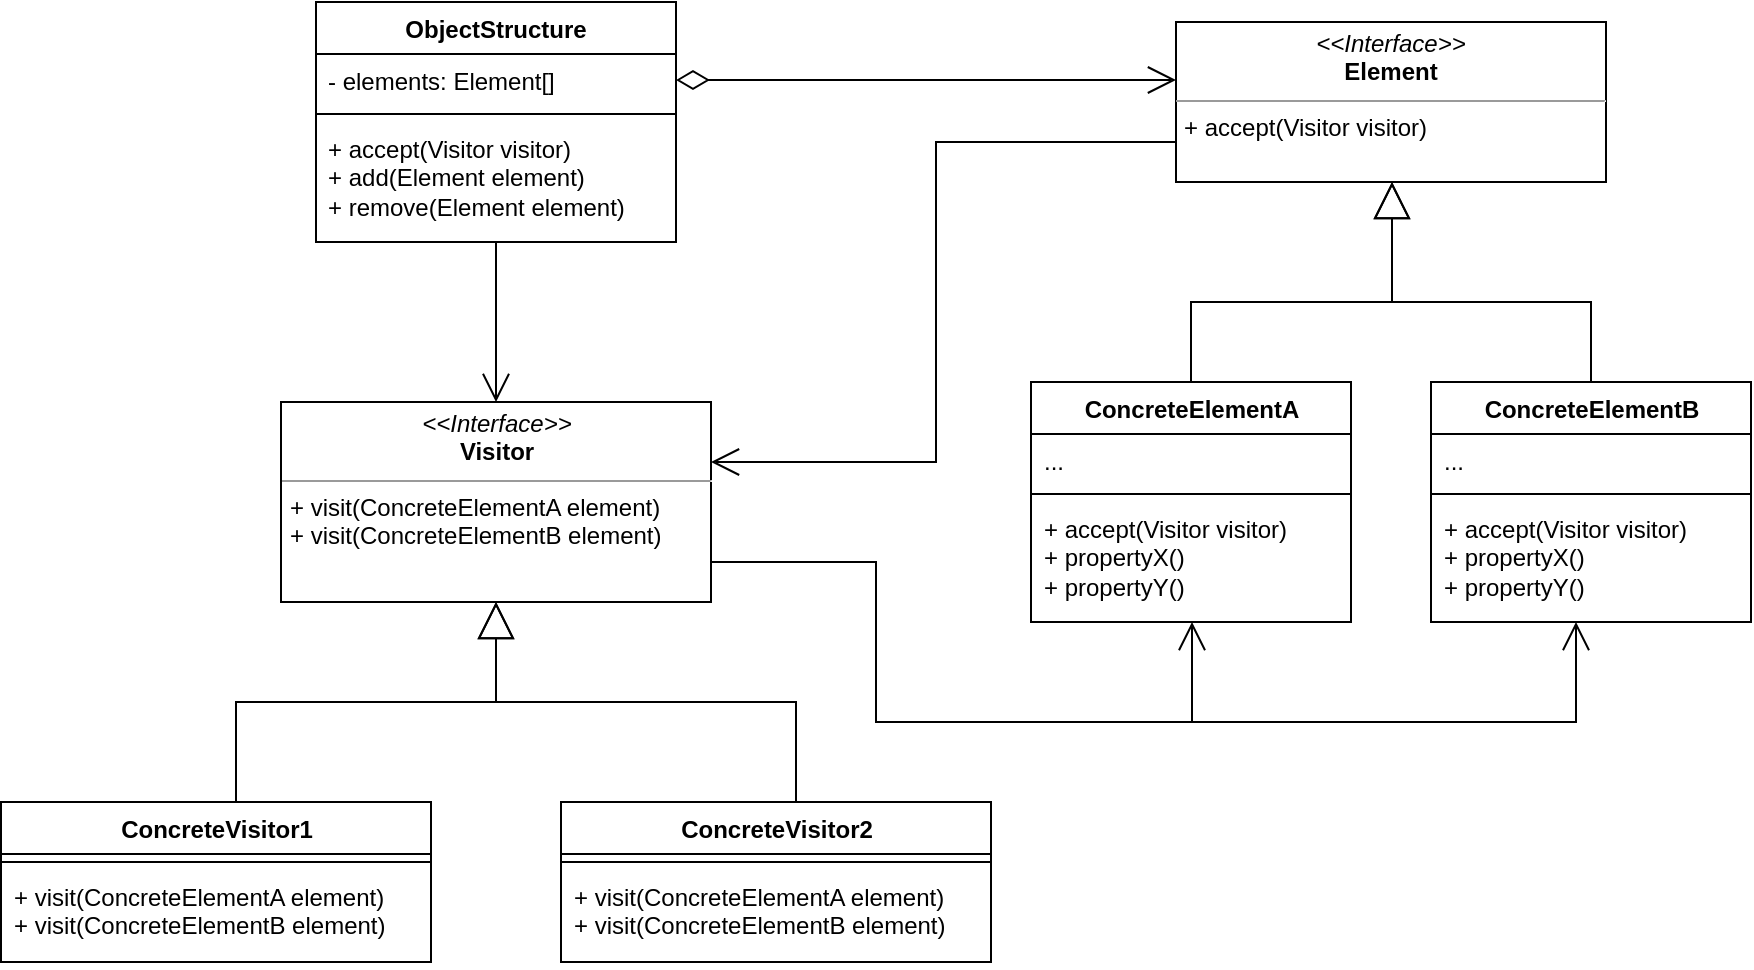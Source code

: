 <mxfile version="21.2.8" type="device">
  <diagram id="C5RBs43oDa-KdzZeNtuy" name="Page-1">
    <mxGraphModel dx="1195" dy="703" grid="1" gridSize="10" guides="1" tooltips="1" connect="1" arrows="1" fold="1" page="1" pageScale="1" pageWidth="827" pageHeight="1169" math="0" shadow="0">
      <root>
        <mxCell id="WIyWlLk6GJQsqaUBKTNV-0" />
        <mxCell id="WIyWlLk6GJQsqaUBKTNV-1" parent="WIyWlLk6GJQsqaUBKTNV-0" />
        <mxCell id="kPco_dgiSw2OUA8bMULQ-0" value="ObjectStructure" style="swimlane;fontStyle=1;align=center;verticalAlign=top;childLayout=stackLayout;horizontal=1;startSize=26;horizontalStack=0;resizeParent=1;resizeParentMax=0;resizeLast=0;collapsible=1;marginBottom=0;whiteSpace=wrap;html=1;" vertex="1" parent="WIyWlLk6GJQsqaUBKTNV-1">
          <mxGeometry x="200" y="80" width="180" height="120" as="geometry" />
        </mxCell>
        <mxCell id="kPco_dgiSw2OUA8bMULQ-1" value="- elements: Element[]" style="text;strokeColor=none;fillColor=none;align=left;verticalAlign=top;spacingLeft=4;spacingRight=4;overflow=hidden;rotatable=0;points=[[0,0.5],[1,0.5]];portConstraint=eastwest;whiteSpace=wrap;html=1;" vertex="1" parent="kPco_dgiSw2OUA8bMULQ-0">
          <mxGeometry y="26" width="180" height="26" as="geometry" />
        </mxCell>
        <mxCell id="kPco_dgiSw2OUA8bMULQ-2" value="" style="line;strokeWidth=1;fillColor=none;align=left;verticalAlign=middle;spacingTop=-1;spacingLeft=3;spacingRight=3;rotatable=0;labelPosition=right;points=[];portConstraint=eastwest;strokeColor=inherit;" vertex="1" parent="kPco_dgiSw2OUA8bMULQ-0">
          <mxGeometry y="52" width="180" height="8" as="geometry" />
        </mxCell>
        <mxCell id="kPco_dgiSw2OUA8bMULQ-3" value="&lt;div&gt;+ accept(Visitor visitor)&lt;/div&gt;&lt;div&gt;+ add(Element element)&lt;/div&gt;&lt;div&gt;+ remove(Element element)&lt;/div&gt;" style="text;strokeColor=none;fillColor=none;align=left;verticalAlign=top;spacingLeft=4;spacingRight=4;overflow=hidden;rotatable=0;points=[[0,0.5],[1,0.5]];portConstraint=eastwest;whiteSpace=wrap;html=1;" vertex="1" parent="kPco_dgiSw2OUA8bMULQ-0">
          <mxGeometry y="60" width="180" height="60" as="geometry" />
        </mxCell>
        <mxCell id="kPco_dgiSw2OUA8bMULQ-4" value="&lt;p style=&quot;margin:0px;margin-top:4px;text-align:center;&quot;&gt;&lt;i&gt;&amp;lt;&amp;lt;Interface&amp;gt;&amp;gt;&lt;/i&gt;&lt;br&gt;&lt;b&gt;Visitor&lt;/b&gt;&lt;/p&gt;&lt;hr size=&quot;1&quot;&gt;&lt;p style=&quot;margin:0px;margin-left:4px;&quot;&gt;+ visit(ConcreteElementA element)&lt;/p&gt;&lt;p style=&quot;margin:0px;margin-left:4px;&quot;&gt;+ visit(ConcreteElementB element)&lt;/p&gt;" style="verticalAlign=top;align=left;overflow=fill;fontSize=12;fontFamily=Helvetica;html=1;whiteSpace=wrap;" vertex="1" parent="WIyWlLk6GJQsqaUBKTNV-1">
          <mxGeometry x="182.5" y="280" width="215" height="100" as="geometry" />
        </mxCell>
        <mxCell id="kPco_dgiSw2OUA8bMULQ-5" value="ConcreteVisitor1" style="swimlane;fontStyle=1;align=center;verticalAlign=top;childLayout=stackLayout;horizontal=1;startSize=26;horizontalStack=0;resizeParent=1;resizeParentMax=0;resizeLast=0;collapsible=1;marginBottom=0;whiteSpace=wrap;html=1;" vertex="1" parent="WIyWlLk6GJQsqaUBKTNV-1">
          <mxGeometry x="42.5" y="480" width="215" height="80" as="geometry" />
        </mxCell>
        <mxCell id="kPco_dgiSw2OUA8bMULQ-7" value="" style="line;strokeWidth=1;fillColor=none;align=left;verticalAlign=middle;spacingTop=-1;spacingLeft=3;spacingRight=3;rotatable=0;labelPosition=right;points=[];portConstraint=eastwest;strokeColor=inherit;" vertex="1" parent="kPco_dgiSw2OUA8bMULQ-5">
          <mxGeometry y="26" width="215" height="8" as="geometry" />
        </mxCell>
        <mxCell id="kPco_dgiSw2OUA8bMULQ-8" value="&lt;div&gt;+ visit(ConcreteElementA element)&lt;/div&gt;&lt;div&gt;+ visit(ConcreteElementB element)&lt;/div&gt;" style="text;strokeColor=none;fillColor=none;align=left;verticalAlign=top;spacingLeft=4;spacingRight=4;overflow=hidden;rotatable=0;points=[[0,0.5],[1,0.5]];portConstraint=eastwest;whiteSpace=wrap;html=1;" vertex="1" parent="kPco_dgiSw2OUA8bMULQ-5">
          <mxGeometry y="34" width="215" height="46" as="geometry" />
        </mxCell>
        <mxCell id="kPco_dgiSw2OUA8bMULQ-9" value="ConcreteVisitor2" style="swimlane;fontStyle=1;align=center;verticalAlign=top;childLayout=stackLayout;horizontal=1;startSize=26;horizontalStack=0;resizeParent=1;resizeParentMax=0;resizeLast=0;collapsible=1;marginBottom=0;whiteSpace=wrap;html=1;" vertex="1" parent="WIyWlLk6GJQsqaUBKTNV-1">
          <mxGeometry x="322.5" y="480" width="215" height="80" as="geometry" />
        </mxCell>
        <mxCell id="kPco_dgiSw2OUA8bMULQ-11" value="" style="line;strokeWidth=1;fillColor=none;align=left;verticalAlign=middle;spacingTop=-1;spacingLeft=3;spacingRight=3;rotatable=0;labelPosition=right;points=[];portConstraint=eastwest;strokeColor=inherit;" vertex="1" parent="kPco_dgiSw2OUA8bMULQ-9">
          <mxGeometry y="26" width="215" height="8" as="geometry" />
        </mxCell>
        <mxCell id="kPco_dgiSw2OUA8bMULQ-12" value="&lt;div&gt;+ visit(ConcreteElementA element)&lt;/div&gt;&lt;div&gt;+ visit(ConcreteElementB element)&lt;/div&gt;" style="text;strokeColor=none;fillColor=none;align=left;verticalAlign=top;spacingLeft=4;spacingRight=4;overflow=hidden;rotatable=0;points=[[0,0.5],[1,0.5]];portConstraint=eastwest;whiteSpace=wrap;html=1;" vertex="1" parent="kPco_dgiSw2OUA8bMULQ-9">
          <mxGeometry y="34" width="215" height="46" as="geometry" />
        </mxCell>
        <mxCell id="kPco_dgiSw2OUA8bMULQ-13" value="" style="endArrow=block;endSize=16;endFill=0;html=1;rounded=0;edgeStyle=orthogonalEdgeStyle;" edge="1" parent="WIyWlLk6GJQsqaUBKTNV-1" source="kPco_dgiSw2OUA8bMULQ-5" target="kPco_dgiSw2OUA8bMULQ-4">
          <mxGeometry width="160" relative="1" as="geometry">
            <mxPoint x="130" y="420" as="sourcePoint" />
            <mxPoint x="290" y="420" as="targetPoint" />
            <Array as="points">
              <mxPoint x="160" y="430" />
              <mxPoint x="290" y="430" />
            </Array>
          </mxGeometry>
        </mxCell>
        <mxCell id="kPco_dgiSw2OUA8bMULQ-14" value="" style="endArrow=block;endSize=16;endFill=0;html=1;rounded=0;edgeStyle=orthogonalEdgeStyle;" edge="1" parent="WIyWlLk6GJQsqaUBKTNV-1" source="kPco_dgiSw2OUA8bMULQ-9" target="kPco_dgiSw2OUA8bMULQ-4">
          <mxGeometry width="160" relative="1" as="geometry">
            <mxPoint x="480" y="450" as="sourcePoint" />
            <mxPoint x="620" y="350" as="targetPoint" />
            <Array as="points">
              <mxPoint x="440" y="430" />
              <mxPoint x="290" y="430" />
            </Array>
          </mxGeometry>
        </mxCell>
        <mxCell id="kPco_dgiSw2OUA8bMULQ-15" value="" style="endArrow=open;endFill=1;endSize=12;html=1;rounded=0;" edge="1" parent="WIyWlLk6GJQsqaUBKTNV-1" source="kPco_dgiSw2OUA8bMULQ-0" target="kPco_dgiSw2OUA8bMULQ-4">
          <mxGeometry width="160" relative="1" as="geometry">
            <mxPoint x="290" y="220" as="sourcePoint" />
            <mxPoint x="450" y="220" as="targetPoint" />
          </mxGeometry>
        </mxCell>
        <mxCell id="kPco_dgiSw2OUA8bMULQ-16" value="&lt;p style=&quot;margin:0px;margin-top:4px;text-align:center;&quot;&gt;&lt;i&gt;&amp;lt;&amp;lt;Interface&amp;gt;&amp;gt;&lt;/i&gt;&lt;br&gt;&lt;b&gt;Element&lt;/b&gt;&lt;br&gt;&lt;/p&gt;&lt;hr size=&quot;1&quot;&gt;&lt;p style=&quot;margin:0px;margin-left:4px;&quot;&gt;+ accept(Visitor visitor)&lt;/p&gt;" style="verticalAlign=top;align=left;overflow=fill;fontSize=12;fontFamily=Helvetica;html=1;whiteSpace=wrap;" vertex="1" parent="WIyWlLk6GJQsqaUBKTNV-1">
          <mxGeometry x="630" y="90" width="215" height="80" as="geometry" />
        </mxCell>
        <mxCell id="kPco_dgiSw2OUA8bMULQ-17" value="" style="endArrow=open;endFill=1;endSize=12;html=1;rounded=0;edgeStyle=orthogonalEdgeStyle;" edge="1" parent="WIyWlLk6GJQsqaUBKTNV-1" source="kPco_dgiSw2OUA8bMULQ-16" target="kPco_dgiSw2OUA8bMULQ-4">
          <mxGeometry width="160" relative="1" as="geometry">
            <mxPoint x="470" y="230" as="sourcePoint" />
            <mxPoint x="470" y="310" as="targetPoint" />
            <Array as="points">
              <mxPoint x="510" y="150" />
              <mxPoint x="510" y="310" />
            </Array>
          </mxGeometry>
        </mxCell>
        <mxCell id="kPco_dgiSw2OUA8bMULQ-19" value="" style="endArrow=open;html=1;endSize=12;startArrow=diamondThin;startSize=14;startFill=0;edgeStyle=orthogonalEdgeStyle;rounded=0;" edge="1" parent="WIyWlLk6GJQsqaUBKTNV-1" source="kPco_dgiSw2OUA8bMULQ-1" target="kPco_dgiSw2OUA8bMULQ-16">
          <mxGeometry relative="1" as="geometry">
            <mxPoint x="390" y="40" as="sourcePoint" />
            <mxPoint x="550" y="40" as="targetPoint" />
            <Array as="points">
              <mxPoint x="460" y="119" />
              <mxPoint x="460" y="119" />
            </Array>
            <mxPoint as="offset" />
          </mxGeometry>
        </mxCell>
        <mxCell id="kPco_dgiSw2OUA8bMULQ-22" value="ConcreteElementA" style="swimlane;fontStyle=1;align=center;verticalAlign=top;childLayout=stackLayout;horizontal=1;startSize=26;horizontalStack=0;resizeParent=1;resizeParentMax=0;resizeLast=0;collapsible=1;marginBottom=0;whiteSpace=wrap;html=1;" vertex="1" parent="WIyWlLk6GJQsqaUBKTNV-1">
          <mxGeometry x="557.5" y="270" width="160" height="120" as="geometry" />
        </mxCell>
        <mxCell id="kPco_dgiSw2OUA8bMULQ-23" value="..." style="text;strokeColor=none;fillColor=none;align=left;verticalAlign=top;spacingLeft=4;spacingRight=4;overflow=hidden;rotatable=0;points=[[0,0.5],[1,0.5]];portConstraint=eastwest;whiteSpace=wrap;html=1;" vertex="1" parent="kPco_dgiSw2OUA8bMULQ-22">
          <mxGeometry y="26" width="160" height="26" as="geometry" />
        </mxCell>
        <mxCell id="kPco_dgiSw2OUA8bMULQ-24" value="" style="line;strokeWidth=1;fillColor=none;align=left;verticalAlign=middle;spacingTop=-1;spacingLeft=3;spacingRight=3;rotatable=0;labelPosition=right;points=[];portConstraint=eastwest;strokeColor=inherit;" vertex="1" parent="kPco_dgiSw2OUA8bMULQ-22">
          <mxGeometry y="52" width="160" height="8" as="geometry" />
        </mxCell>
        <mxCell id="kPco_dgiSw2OUA8bMULQ-25" value="&lt;div&gt;+ accept(Visitor visitor)&lt;br&gt;&lt;/div&gt;&lt;div&gt;+ propertyX()&lt;/div&gt;&lt;div&gt;+ propertyY()&lt;br&gt;&lt;/div&gt;&lt;div&gt;&lt;br&gt;&lt;/div&gt;" style="text;strokeColor=none;fillColor=none;align=left;verticalAlign=top;spacingLeft=4;spacingRight=4;overflow=hidden;rotatable=0;points=[[0,0.5],[1,0.5]];portConstraint=eastwest;whiteSpace=wrap;html=1;" vertex="1" parent="kPco_dgiSw2OUA8bMULQ-22">
          <mxGeometry y="60" width="160" height="60" as="geometry" />
        </mxCell>
        <mxCell id="kPco_dgiSw2OUA8bMULQ-26" value="ConcreteElementB" style="swimlane;fontStyle=1;align=center;verticalAlign=top;childLayout=stackLayout;horizontal=1;startSize=26;horizontalStack=0;resizeParent=1;resizeParentMax=0;resizeLast=0;collapsible=1;marginBottom=0;whiteSpace=wrap;html=1;" vertex="1" parent="WIyWlLk6GJQsqaUBKTNV-1">
          <mxGeometry x="757.5" y="270" width="160" height="120" as="geometry" />
        </mxCell>
        <mxCell id="kPco_dgiSw2OUA8bMULQ-27" value="..." style="text;strokeColor=none;fillColor=none;align=left;verticalAlign=top;spacingLeft=4;spacingRight=4;overflow=hidden;rotatable=0;points=[[0,0.5],[1,0.5]];portConstraint=eastwest;whiteSpace=wrap;html=1;" vertex="1" parent="kPco_dgiSw2OUA8bMULQ-26">
          <mxGeometry y="26" width="160" height="26" as="geometry" />
        </mxCell>
        <mxCell id="kPco_dgiSw2OUA8bMULQ-28" value="" style="line;strokeWidth=1;fillColor=none;align=left;verticalAlign=middle;spacingTop=-1;spacingLeft=3;spacingRight=3;rotatable=0;labelPosition=right;points=[];portConstraint=eastwest;strokeColor=inherit;" vertex="1" parent="kPco_dgiSw2OUA8bMULQ-26">
          <mxGeometry y="52" width="160" height="8" as="geometry" />
        </mxCell>
        <mxCell id="kPco_dgiSw2OUA8bMULQ-29" value="&lt;div&gt;+ accept(Visitor visitor)&lt;br&gt;&lt;/div&gt;&lt;div&gt;+ propertyX()&lt;/div&gt;&lt;div&gt;+ propertyY()&lt;br&gt;&lt;/div&gt;&lt;div&gt;&lt;br&gt;&lt;/div&gt;" style="text;strokeColor=none;fillColor=none;align=left;verticalAlign=top;spacingLeft=4;spacingRight=4;overflow=hidden;rotatable=0;points=[[0,0.5],[1,0.5]];portConstraint=eastwest;whiteSpace=wrap;html=1;" vertex="1" parent="kPco_dgiSw2OUA8bMULQ-26">
          <mxGeometry y="60" width="160" height="60" as="geometry" />
        </mxCell>
        <mxCell id="kPco_dgiSw2OUA8bMULQ-30" value="" style="endArrow=block;endSize=16;endFill=0;html=1;rounded=0;edgeStyle=orthogonalEdgeStyle;" edge="1" parent="WIyWlLk6GJQsqaUBKTNV-1" source="kPco_dgiSw2OUA8bMULQ-22" target="kPco_dgiSw2OUA8bMULQ-16">
          <mxGeometry width="160" relative="1" as="geometry">
            <mxPoint x="560" y="430" as="sourcePoint" />
            <mxPoint x="720" y="430" as="targetPoint" />
            <Array as="points">
              <mxPoint x="638" y="230" />
              <mxPoint x="738" y="230" />
            </Array>
          </mxGeometry>
        </mxCell>
        <mxCell id="kPco_dgiSw2OUA8bMULQ-31" value="" style="endArrow=block;endSize=16;endFill=0;html=1;rounded=0;edgeStyle=orthogonalEdgeStyle;" edge="1" parent="WIyWlLk6GJQsqaUBKTNV-1" source="kPco_dgiSw2OUA8bMULQ-26" target="kPco_dgiSw2OUA8bMULQ-16">
          <mxGeometry width="160" relative="1" as="geometry">
            <mxPoint x="810" y="450" as="sourcePoint" />
            <mxPoint x="970" y="450" as="targetPoint" />
            <Array as="points">
              <mxPoint x="838" y="230" />
              <mxPoint x="738" y="230" />
            </Array>
          </mxGeometry>
        </mxCell>
        <mxCell id="kPco_dgiSw2OUA8bMULQ-32" value="" style="endArrow=open;endFill=1;endSize=12;html=1;rounded=0;edgeStyle=orthogonalEdgeStyle;" edge="1" parent="WIyWlLk6GJQsqaUBKTNV-1" source="kPco_dgiSw2OUA8bMULQ-4" target="kPco_dgiSw2OUA8bMULQ-22">
          <mxGeometry width="160" relative="1" as="geometry">
            <mxPoint x="892" y="500" as="sourcePoint" />
            <mxPoint x="660" y="660" as="targetPoint" />
            <Array as="points">
              <mxPoint x="480" y="360" />
              <mxPoint x="480" y="440" />
              <mxPoint x="638" y="440" />
            </Array>
          </mxGeometry>
        </mxCell>
        <mxCell id="kPco_dgiSw2OUA8bMULQ-33" value="" style="endArrow=open;endFill=1;endSize=12;html=1;rounded=0;edgeStyle=orthogonalEdgeStyle;" edge="1" parent="WIyWlLk6GJQsqaUBKTNV-1" source="kPco_dgiSw2OUA8bMULQ-4" target="kPco_dgiSw2OUA8bMULQ-26">
          <mxGeometry width="160" relative="1" as="geometry">
            <mxPoint x="408" y="370" as="sourcePoint" />
            <mxPoint x="648" y="400" as="targetPoint" />
            <Array as="points">
              <mxPoint x="480" y="360" />
              <mxPoint x="480" y="440" />
              <mxPoint x="830" y="440" />
            </Array>
          </mxGeometry>
        </mxCell>
      </root>
    </mxGraphModel>
  </diagram>
</mxfile>
